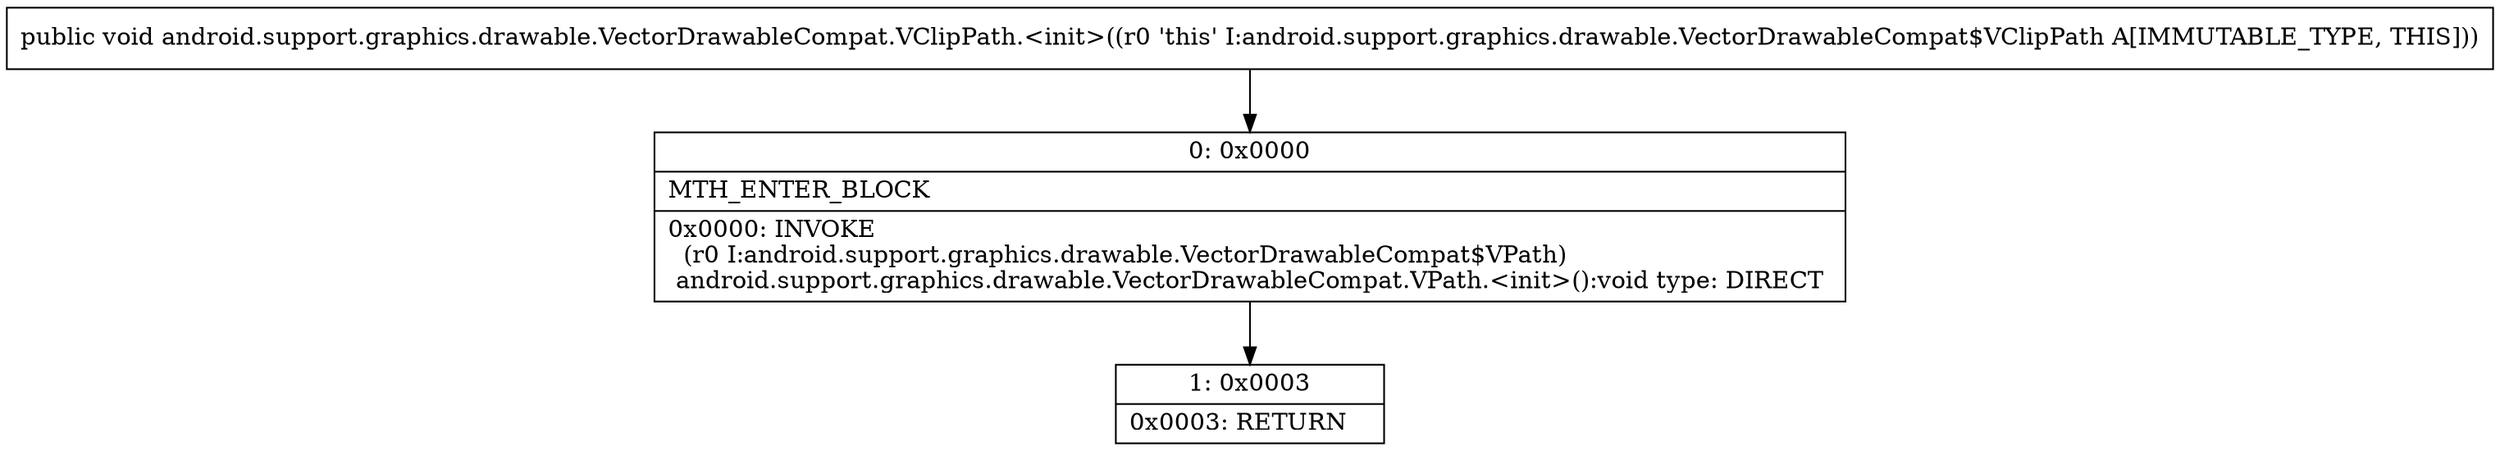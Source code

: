 digraph "CFG forandroid.support.graphics.drawable.VectorDrawableCompat.VClipPath.\<init\>()V" {
Node_0 [shape=record,label="{0\:\ 0x0000|MTH_ENTER_BLOCK\l|0x0000: INVOKE  \l  (r0 I:android.support.graphics.drawable.VectorDrawableCompat$VPath)\l android.support.graphics.drawable.VectorDrawableCompat.VPath.\<init\>():void type: DIRECT \l}"];
Node_1 [shape=record,label="{1\:\ 0x0003|0x0003: RETURN   \l}"];
MethodNode[shape=record,label="{public void android.support.graphics.drawable.VectorDrawableCompat.VClipPath.\<init\>((r0 'this' I:android.support.graphics.drawable.VectorDrawableCompat$VClipPath A[IMMUTABLE_TYPE, THIS])) }"];
MethodNode -> Node_0;
Node_0 -> Node_1;
}

